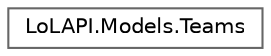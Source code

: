digraph "Graphical Class Hierarchy"
{
 // LATEX_PDF_SIZE
  bgcolor="transparent";
  edge [fontname=Helvetica,fontsize=10,labelfontname=Helvetica,labelfontsize=10];
  node [fontname=Helvetica,fontsize=10,shape=box,height=0.2,width=0.4];
  rankdir="LR";
  Node0 [id="Node000000",label="LoLAPI.Models.Teams",height=0.2,width=0.4,color="grey40", fillcolor="white", style="filled",URL="$class_lo_l_a_p_i_1_1_models_1_1_teams.html",tooltip=" "];
}
